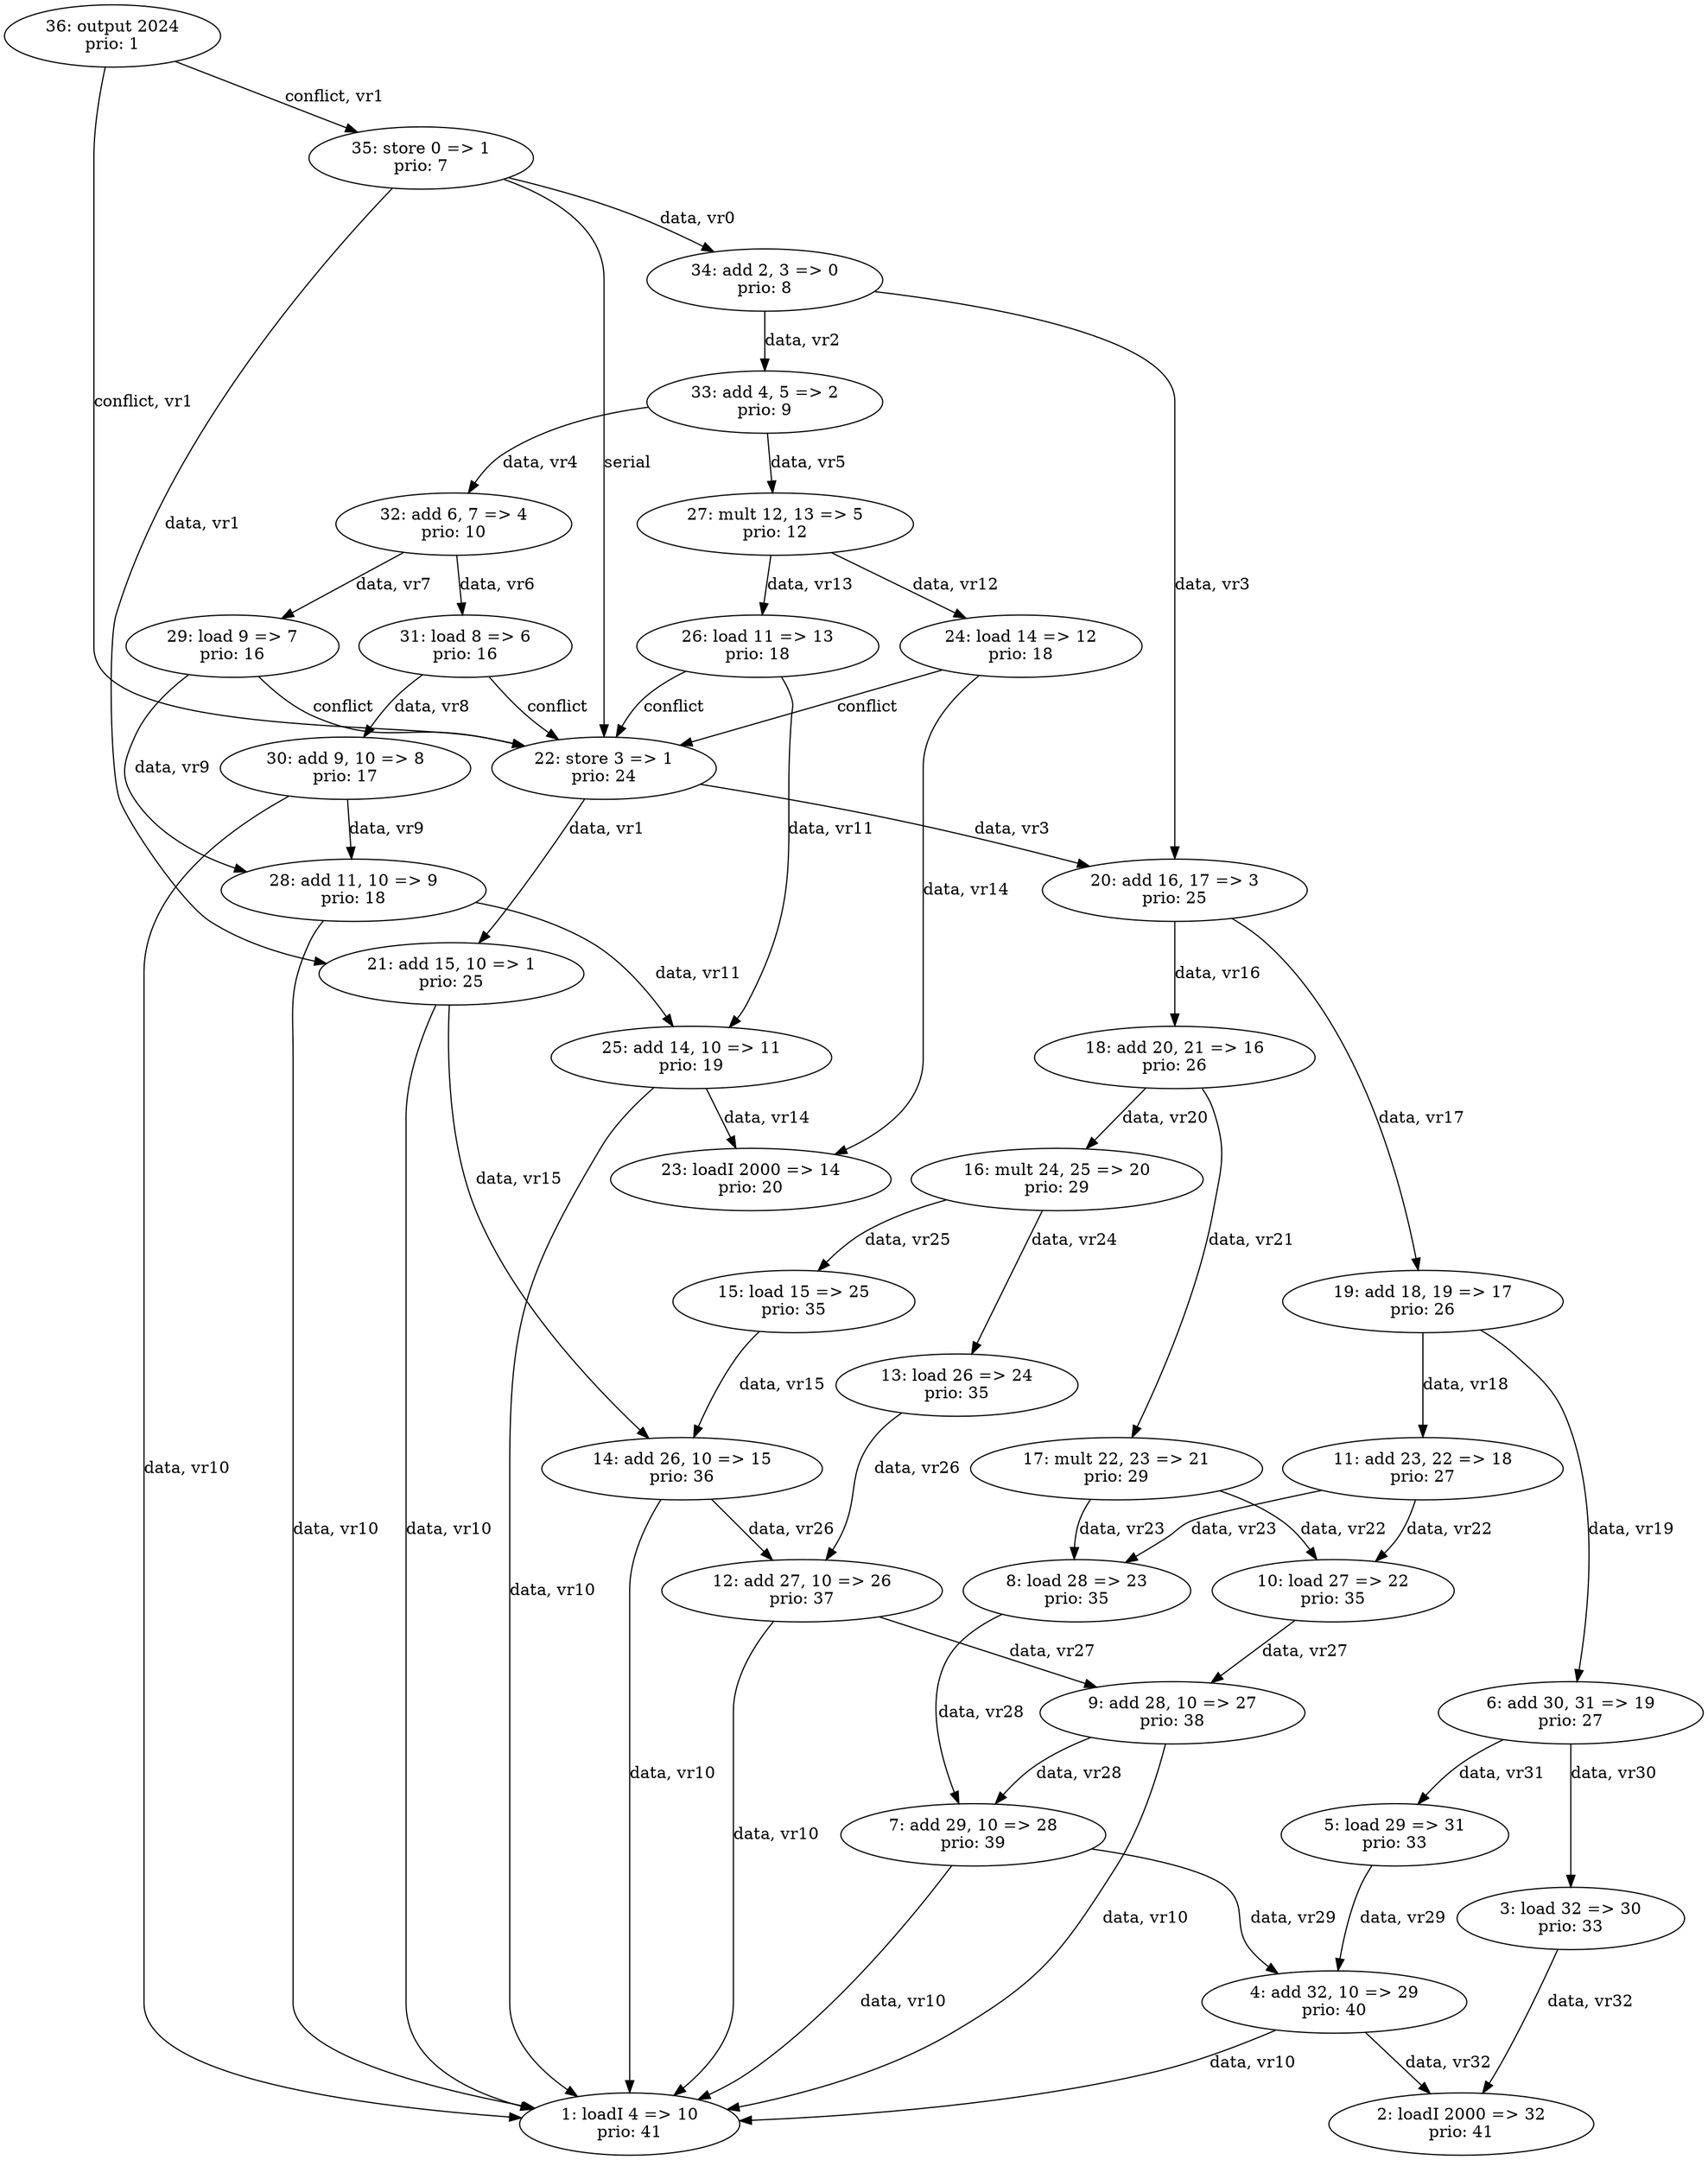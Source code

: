 digraph DependenceGraph {
    "139824261673872" [label="1: loadI 4 => 10\nprio: 41"];
    "139824261673928" [label="2: loadI 2000 => 32\nprio: 41"];
    "139824261673984" [label="3: load 32 => 30\nprio: 33"];
    "139824261674040" [label="4: add 32, 10 => 29\nprio: 40"];
    "139824261674096" [label="5: load 29 => 31\nprio: 33"];
    "139824261674152" [label="6: add 30, 31 => 19\nprio: 27"];
    "139824261674208" [label="7: add 29, 10 => 28\nprio: 39"];
    "139824261674264" [label="8: load 28 => 23\nprio: 35"];
    "139824261674320" [label="9: add 28, 10 => 27\nprio: 38"];
    "139824261674376" [label="10: load 27 => 22\nprio: 35"];
    "139824261674432" [label="11: add 23, 22 => 18\nprio: 27"];
    "139824261674488" [label="12: add 27, 10 => 26\nprio: 37"];
    "139824261674544" [label="13: load 26 => 24\nprio: 35"];
    "139824261674600" [label="14: add 26, 10 => 15\nprio: 36"];
    "139824261674656" [label="15: load 15 => 25\nprio: 35"];
    "139824261674712" [label="16: mult 24, 25 => 20\nprio: 29"];
    "139824261674768" [label="17: mult 22, 23 => 21\nprio: 29"];
    "139824261674824" [label="18: add 20, 21 => 16\nprio: 26"];
    "139824261674880" [label="19: add 18, 19 => 17\nprio: 26"];
    "139824261674936" [label="20: add 16, 17 => 3\nprio: 25"];
    "139824261674992" [label="21: add 15, 10 => 1\nprio: 25"];
    "139824261675048" [label="22: store 3 => 1\nprio: 24"];
    "139824261675104" [label="23: loadI 2000 => 14\nprio: 20"];
    "139824261675160" [label="24: load 14 => 12\nprio: 18"];
    "139824261675216" [label="25: add 14, 10 => 11\nprio: 19"];
    "139824261675272" [label="26: load 11 => 13\nprio: 18"];
    "139824261675328" [label="27: mult 12, 13 => 5\nprio: 12"];
    "139824261675384" [label="28: add 11, 10 => 9\nprio: 18"];
    "139824261675440" [label="29: load 9 => 7\nprio: 16"];
    "139824261675496" [label="30: add 9, 10 => 8\nprio: 17"];
    "139824261675552" [label="31: load 8 => 6\nprio: 16"];
    "139824261675608" [label="32: add 6, 7 => 4\nprio: 10"];
    "139824261675664" [label="33: add 4, 5 => 2\nprio: 9"];
    "139824261675720" [label="34: add 2, 3 => 0\nprio: 8"];
    "139824261675776" [label="35: store 0 => 1\nprio: 7"];
    "139824261675832" [label="36: output 2024\nprio: 1"];
    "139824261673984" -> "139824261673928" [label="data, vr32"];
    "139824261674040" -> "139824261673928" [label="data, vr32"];
    "139824261674040" -> "139824261673872" [label="data, vr10"];
    "139824261674096" -> "139824261674040" [label="data, vr29"];
    "139824261674152" -> "139824261673984" [label="data, vr30"];
    "139824261674152" -> "139824261674096" [label="data, vr31"];
    "139824261674208" -> "139824261674040" [label="data, vr29"];
    "139824261674208" -> "139824261673872" [label="data, vr10"];
    "139824261674264" -> "139824261674208" [label="data, vr28"];
    "139824261674320" -> "139824261674208" [label="data, vr28"];
    "139824261674320" -> "139824261673872" [label="data, vr10"];
    "139824261674376" -> "139824261674320" [label="data, vr27"];
    "139824261674432" -> "139824261674264" [label="data, vr23"];
    "139824261674432" -> "139824261674376" [label="data, vr22"];
    "139824261674488" -> "139824261674320" [label="data, vr27"];
    "139824261674488" -> "139824261673872" [label="data, vr10"];
    "139824261674544" -> "139824261674488" [label="data, vr26"];
    "139824261674600" -> "139824261674488" [label="data, vr26"];
    "139824261674600" -> "139824261673872" [label="data, vr10"];
    "139824261674656" -> "139824261674600" [label="data, vr15"];
    "139824261674712" -> "139824261674544" [label="data, vr24"];
    "139824261674712" -> "139824261674656" [label="data, vr25"];
    "139824261674768" -> "139824261674376" [label="data, vr22"];
    "139824261674768" -> "139824261674264" [label="data, vr23"];
    "139824261674824" -> "139824261674712" [label="data, vr20"];
    "139824261674824" -> "139824261674768" [label="data, vr21"];
    "139824261674880" -> "139824261674432" [label="data, vr18"];
    "139824261674880" -> "139824261674152" [label="data, vr19"];
    "139824261674936" -> "139824261674824" [label="data, vr16"];
    "139824261674936" -> "139824261674880" [label="data, vr17"];
    "139824261674992" -> "139824261674600" [label="data, vr15"];
    "139824261674992" -> "139824261673872" [label="data, vr10"];
    "139824261675048" -> "139824261674936" [label="data, vr3"];
    "139824261675048" -> "139824261674992" [label="data, vr1"];
    "139824261675160" -> "139824261675104" [label="data, vr14"];
    "139824261675160" -> "139824261675048" [label="conflict"];
    "139824261675216" -> "139824261675104" [label="data, vr14"];
    "139824261675216" -> "139824261673872" [label="data, vr10"];
    "139824261675272" -> "139824261675216" [label="data, vr11"];
    "139824261675272" -> "139824261675048" [label="conflict"];
    "139824261675328" -> "139824261675160" [label="data, vr12"];
    "139824261675328" -> "139824261675272" [label="data, vr13"];
    "139824261675384" -> "139824261675216" [label="data, vr11"];
    "139824261675384" -> "139824261673872" [label="data, vr10"];
    "139824261675440" -> "139824261675384" [label="data, vr9"];
    "139824261675440" -> "139824261675048" [label="conflict"];
    "139824261675496" -> "139824261675384" [label="data, vr9"];
    "139824261675496" -> "139824261673872" [label="data, vr10"];
    "139824261675552" -> "139824261675496" [label="data, vr8"];
    "139824261675552" -> "139824261675048" [label="conflict"];
    "139824261675608" -> "139824261675552" [label="data, vr6"];
    "139824261675608" -> "139824261675440" [label="data, vr7"];
    "139824261675664" -> "139824261675608" [label="data, vr4"];
    "139824261675664" -> "139824261675328" [label="data, vr5"];
    "139824261675720" -> "139824261675664" [label="data, vr2"];
    "139824261675720" -> "139824261674936" [label="data, vr3"];
    "139824261675776" -> "139824261675720" [label="data, vr0"];
    "139824261675776" -> "139824261674992" [label="data, vr1"];
    "139824261675776" -> "139824261675048" [label="serial"];
    "139824261675832" -> "139824261675048" [label="conflict, vr1"];
    "139824261675832" -> "139824261675776" [label="conflict, vr1"];
}
